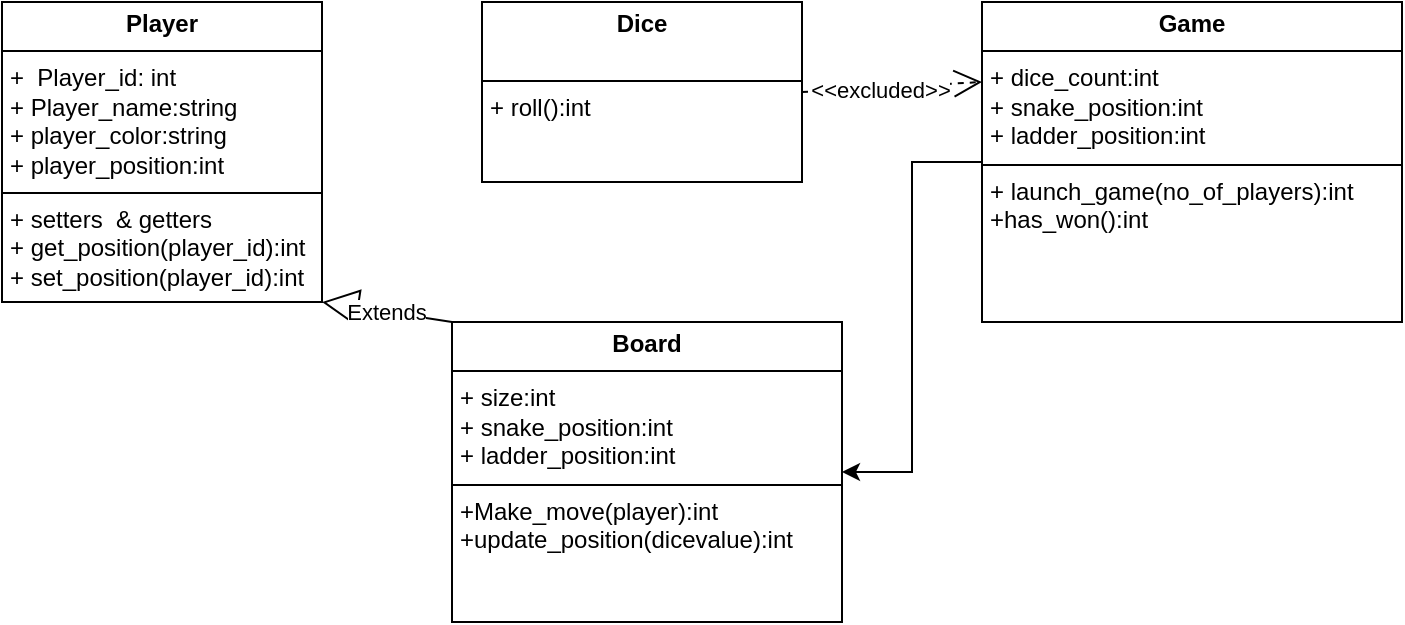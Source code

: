 <mxfile version="24.7.17">
  <diagram name="Page-1" id="eaQxpWRHVjDYaHnUwY1L">
    <mxGraphModel dx="794" dy="378" grid="1" gridSize="10" guides="1" tooltips="1" connect="1" arrows="1" fold="1" page="1" pageScale="1" pageWidth="850" pageHeight="1100" math="0" shadow="0">
      <root>
        <mxCell id="0" />
        <mxCell id="1" parent="0" />
        <mxCell id="WMzdS9vEPuCQwbqUk-fN-5" value="&lt;p style=&quot;margin:0px;margin-top:4px;text-align:center;&quot;&gt;&lt;b&gt;Player&lt;/b&gt;&lt;/p&gt;&lt;hr size=&quot;1&quot; style=&quot;border-style:solid;&quot;&gt;&lt;p style=&quot;margin:0px;margin-left:4px;&quot;&gt;+&amp;nbsp; Player_id: int&lt;/p&gt;&lt;p style=&quot;margin:0px;margin-left:4px;&quot;&gt;+ Player_name:string&lt;/p&gt;&lt;p style=&quot;margin:0px;margin-left:4px;&quot;&gt;+ player_color:string&lt;/p&gt;&lt;p style=&quot;margin:0px;margin-left:4px;&quot;&gt;+ player_position:int&lt;/p&gt;&lt;hr size=&quot;1&quot; style=&quot;border-style:solid;&quot;&gt;&lt;p style=&quot;margin:0px;margin-left:4px;&quot;&gt;+ setters&amp;nbsp; &amp;amp; getters&lt;/p&gt;&lt;p style=&quot;margin:0px;margin-left:4px;&quot;&gt;+ get_position(player_id):int&lt;/p&gt;&lt;p style=&quot;margin:0px;margin-left:4px;&quot;&gt;+ set_position(player_id):int&lt;/p&gt;&lt;p style=&quot;margin:0px;margin-left:4px;&quot;&gt;&lt;br&gt;&lt;/p&gt;" style="verticalAlign=top;align=left;overflow=fill;html=1;whiteSpace=wrap;" vertex="1" parent="1">
          <mxGeometry x="40" y="80" width="160" height="150" as="geometry" />
        </mxCell>
        <mxCell id="WMzdS9vEPuCQwbqUk-fN-6" value="&lt;p style=&quot;margin:0px;margin-top:4px;text-align:center;&quot;&gt;&lt;b&gt;Dice&lt;/b&gt;&lt;/p&gt;&lt;p style=&quot;margin:0px;margin-left:4px;&quot;&gt;&lt;br&gt;&lt;/p&gt;&lt;hr size=&quot;1&quot; style=&quot;border-style:solid;&quot;&gt;&lt;p style=&quot;margin:0px;margin-left:4px;&quot;&gt;+ roll():int&lt;/p&gt;" style="verticalAlign=top;align=left;overflow=fill;html=1;whiteSpace=wrap;" vertex="1" parent="1">
          <mxGeometry x="280" y="80" width="160" height="90" as="geometry" />
        </mxCell>
        <mxCell id="WMzdS9vEPuCQwbqUk-fN-11" style="edgeStyle=orthogonalEdgeStyle;rounded=0;orthogonalLoop=1;jettySize=auto;html=1;exitX=0;exitY=0.5;exitDx=0;exitDy=0;entryX=1;entryY=0.5;entryDx=0;entryDy=0;" edge="1" parent="1" source="WMzdS9vEPuCQwbqUk-fN-7" target="WMzdS9vEPuCQwbqUk-fN-8">
          <mxGeometry relative="1" as="geometry" />
        </mxCell>
        <mxCell id="WMzdS9vEPuCQwbqUk-fN-7" value="&lt;p style=&quot;margin:0px;margin-top:4px;text-align:center;&quot;&gt;&lt;b&gt;Game&lt;/b&gt;&lt;/p&gt;&lt;hr size=&quot;1&quot; style=&quot;border-style:solid;&quot;&gt;&lt;p style=&quot;margin:0px;margin-left:4px;&quot;&gt;+ dice_count:int&lt;/p&gt;&lt;p style=&quot;margin:0px;margin-left:4px;&quot;&gt;+ snake_position:int&lt;/p&gt;&lt;p style=&quot;margin:0px;margin-left:4px;&quot;&gt;+ ladder_position:int&lt;/p&gt;&lt;hr size=&quot;1&quot; style=&quot;border-style:solid;&quot;&gt;&lt;p style=&quot;margin:0px;margin-left:4px;&quot;&gt;+ launch_game(no_of_players):int&lt;/p&gt;&lt;p style=&quot;margin:0px;margin-left:4px;&quot;&gt;&lt;span style=&quot;background-color: initial;&quot;&gt;+has_won():int&lt;/span&gt;&lt;br&gt;&lt;/p&gt;" style="verticalAlign=top;align=left;overflow=fill;html=1;whiteSpace=wrap;" vertex="1" parent="1">
          <mxGeometry x="530" y="80" width="210" height="160" as="geometry" />
        </mxCell>
        <mxCell id="WMzdS9vEPuCQwbqUk-fN-8" value="&lt;p style=&quot;margin:0px;margin-top:4px;text-align:center;&quot;&gt;&lt;b&gt;Board&lt;/b&gt;&lt;/p&gt;&lt;hr size=&quot;1&quot; style=&quot;border-style:solid;&quot;&gt;&lt;p style=&quot;margin:0px;margin-left:4px;&quot;&gt;+ size:int&lt;/p&gt;&lt;p style=&quot;margin:0px;margin-left:4px;&quot;&gt;+ snake_position:int&lt;/p&gt;&lt;p style=&quot;margin:0px;margin-left:4px;&quot;&gt;+ ladder_position:int&lt;/p&gt;&lt;hr size=&quot;1&quot; style=&quot;border-style:solid;&quot;&gt;&lt;p style=&quot;margin:0px;margin-left:4px;&quot;&gt;&lt;span style=&quot;background-color: initial;&quot;&gt;+Make_move(player):int&lt;/span&gt;&lt;br&gt;&lt;/p&gt;&lt;p style=&quot;margin:0px;margin-left:4px;&quot;&gt;+update_position(dicevalue):int&lt;/p&gt;" style="verticalAlign=top;align=left;overflow=fill;html=1;whiteSpace=wrap;" vertex="1" parent="1">
          <mxGeometry x="265" y="240" width="195" height="150" as="geometry" />
        </mxCell>
        <mxCell id="WMzdS9vEPuCQwbqUk-fN-13" value="" style="endArrow=open;endSize=12;dashed=1;html=1;rounded=0;exitX=1;exitY=0.5;exitDx=0;exitDy=0;entryX=0;entryY=0.25;entryDx=0;entryDy=0;" edge="1" parent="1" source="WMzdS9vEPuCQwbqUk-fN-6" target="WMzdS9vEPuCQwbqUk-fN-7">
          <mxGeometry width="160" relative="1" as="geometry">
            <mxPoint x="340" y="220" as="sourcePoint" />
            <mxPoint x="530" y="160" as="targetPoint" />
          </mxGeometry>
        </mxCell>
        <mxCell id="WMzdS9vEPuCQwbqUk-fN-14" value="&amp;lt;&amp;lt;excluded&amp;gt;&amp;gt;" style="edgeLabel;html=1;align=center;verticalAlign=middle;resizable=0;points=[];" vertex="1" connectable="0" parent="WMzdS9vEPuCQwbqUk-fN-13">
          <mxGeometry x="-0.144" y="-1" relative="1" as="geometry">
            <mxPoint as="offset" />
          </mxGeometry>
        </mxCell>
        <mxCell id="WMzdS9vEPuCQwbqUk-fN-15" value="Extends" style="endArrow=block;endSize=16;endFill=0;html=1;rounded=0;exitX=0;exitY=0;exitDx=0;exitDy=0;entryX=1;entryY=1;entryDx=0;entryDy=0;" edge="1" parent="1" source="WMzdS9vEPuCQwbqUk-fN-8" target="WMzdS9vEPuCQwbqUk-fN-5">
          <mxGeometry width="160" relative="1" as="geometry">
            <mxPoint x="270" y="180" as="sourcePoint" />
            <mxPoint x="430" y="180" as="targetPoint" />
          </mxGeometry>
        </mxCell>
      </root>
    </mxGraphModel>
  </diagram>
</mxfile>
